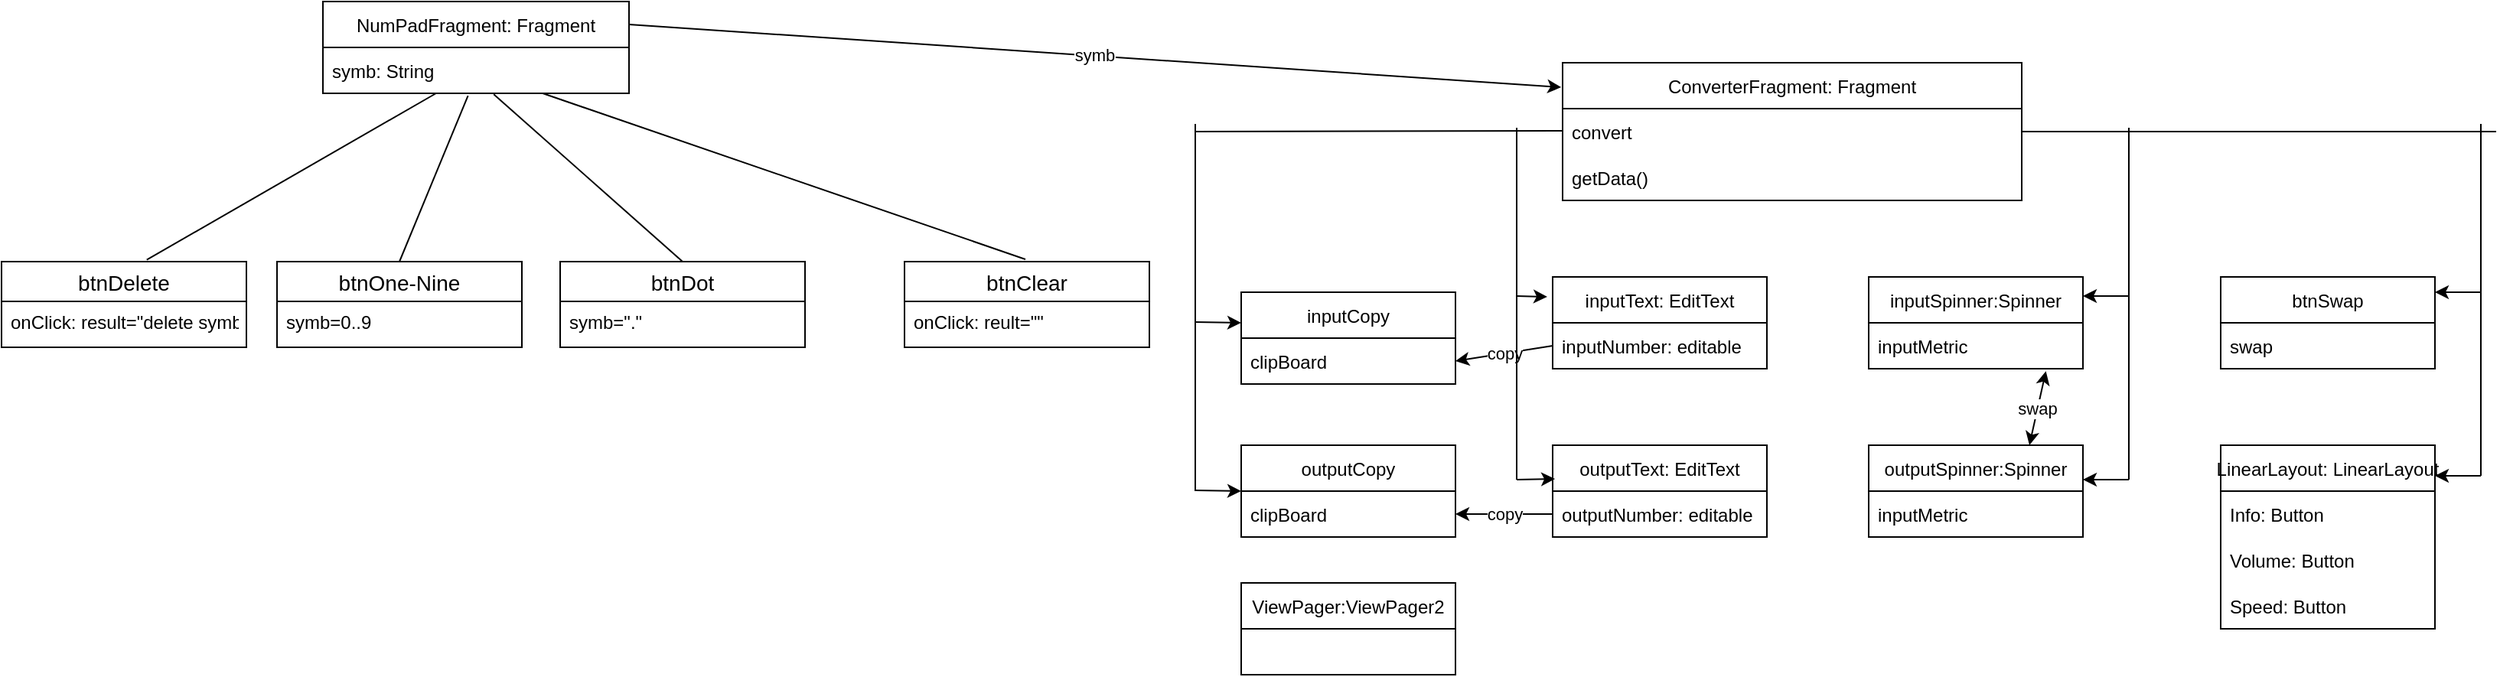 <mxfile version="13.9.9" type="device"><diagram id="gx4j6ePilPKH0MZgs1uW" name="Страница 1"><mxGraphModel dx="1913" dy="806" grid="1" gridSize="10" guides="1" tooltips="1" connect="1" arrows="1" fold="1" page="1" pageScale="1" pageWidth="827" pageHeight="1169" math="0" shadow="0"><root><mxCell id="0"/><mxCell id="1" parent="0"/><mxCell id="hdMorWyqDkZAPT7-Cres-5" value="NumPadFragment: Fragment" style="swimlane;fontStyle=0;childLayout=stackLayout;horizontal=1;startSize=30;horizontalStack=0;resizeParent=1;resizeParentMax=0;resizeLast=0;collapsible=1;marginBottom=0;" parent="1" vertex="1"><mxGeometry x="-390" y="580" width="200" height="60" as="geometry"/></mxCell><mxCell id="hdMorWyqDkZAPT7-Cres-6" value="symb: String" style="text;strokeColor=none;fillColor=none;align=left;verticalAlign=middle;spacingLeft=4;spacingRight=4;overflow=hidden;points=[[0,0.5],[1,0.5]];portConstraint=eastwest;rotatable=0;" parent="hdMorWyqDkZAPT7-Cres-5" vertex="1"><mxGeometry y="30" width="200" height="30" as="geometry"/></mxCell><mxCell id="hdMorWyqDkZAPT7-Cres-9" value="btnOne-Nine" style="swimlane;fontStyle=0;childLayout=stackLayout;horizontal=1;startSize=26;horizontalStack=0;resizeParent=1;resizeParentMax=0;resizeLast=0;collapsible=1;marginBottom=0;align=center;fontSize=14;" parent="1" vertex="1"><mxGeometry x="-420" y="750" width="160" height="56" as="geometry"/></mxCell><mxCell id="hdMorWyqDkZAPT7-Cres-10" value="symb=0..9" style="text;strokeColor=none;fillColor=none;spacingLeft=4;spacingRight=4;overflow=hidden;rotatable=0;points=[[0,0.5],[1,0.5]];portConstraint=eastwest;fontSize=12;" parent="hdMorWyqDkZAPT7-Cres-9" vertex="1"><mxGeometry y="26" width="160" height="30" as="geometry"/></mxCell><mxCell id="hdMorWyqDkZAPT7-Cres-13" value="btnDot" style="swimlane;fontStyle=0;childLayout=stackLayout;horizontal=1;startSize=26;horizontalStack=0;resizeParent=1;resizeParentMax=0;resizeLast=0;collapsible=1;marginBottom=0;align=center;fontSize=14;" parent="1" vertex="1"><mxGeometry x="-235" y="750" width="160" height="56" as="geometry"/></mxCell><mxCell id="hdMorWyqDkZAPT7-Cres-14" value="symb=&quot;.&quot;" style="text;strokeColor=none;fillColor=none;spacingLeft=4;spacingRight=4;overflow=hidden;rotatable=0;points=[[0,0.5],[1,0.5]];portConstraint=eastwest;fontSize=12;" parent="hdMorWyqDkZAPT7-Cres-13" vertex="1"><mxGeometry y="26" width="160" height="30" as="geometry"/></mxCell><mxCell id="hdMorWyqDkZAPT7-Cres-15" value="btnClear" style="swimlane;fontStyle=0;childLayout=stackLayout;horizontal=1;startSize=26;horizontalStack=0;resizeParent=1;resizeParentMax=0;resizeLast=0;collapsible=1;marginBottom=0;align=center;fontSize=14;" parent="1" vertex="1"><mxGeometry x="-10" y="750" width="160" height="56" as="geometry"/></mxCell><mxCell id="hdMorWyqDkZAPT7-Cres-16" value="onClick: reult=&quot;&quot;" style="text;strokeColor=none;fillColor=none;spacingLeft=4;spacingRight=4;overflow=hidden;rotatable=0;points=[[0,0.5],[1,0.5]];portConstraint=eastwest;fontSize=12;" parent="hdMorWyqDkZAPT7-Cres-15" vertex="1"><mxGeometry y="26" width="160" height="30" as="geometry"/></mxCell><mxCell id="hdMorWyqDkZAPT7-Cres-17" value="btnDelete" style="swimlane;fontStyle=0;childLayout=stackLayout;horizontal=1;startSize=26;horizontalStack=0;resizeParent=1;resizeParentMax=0;resizeLast=0;collapsible=1;marginBottom=0;align=center;fontSize=14;" parent="1" vertex="1"><mxGeometry x="-600" y="750" width="160" height="56" as="geometry"/></mxCell><mxCell id="hdMorWyqDkZAPT7-Cres-18" value="onClick: result=&quot;delete symbol&quot;" style="text;strokeColor=none;fillColor=none;spacingLeft=4;spacingRight=4;overflow=hidden;rotatable=0;points=[[0,0.5],[1,0.5]];portConstraint=eastwest;fontSize=12;" parent="hdMorWyqDkZAPT7-Cres-17" vertex="1"><mxGeometry y="26" width="160" height="30" as="geometry"/></mxCell><mxCell id="hdMorWyqDkZAPT7-Cres-19" value="" style="endArrow=none;html=1;rounded=0;entryX=0.474;entryY=1.051;entryDx=0;entryDy=0;entryPerimeter=0;exitX=0.5;exitY=0;exitDx=0;exitDy=0;" parent="1" source="hdMorWyqDkZAPT7-Cres-9" target="hdMorWyqDkZAPT7-Cres-6" edge="1"><mxGeometry width="50" height="50" relative="1" as="geometry"><mxPoint x="-365" y="710" as="sourcePoint"/><mxPoint x="-315" y="660" as="targetPoint"/></mxGeometry></mxCell><mxCell id="hdMorWyqDkZAPT7-Cres-20" value="" style="endArrow=none;html=1;rounded=0;entryX=0.558;entryY=1.02;entryDx=0;entryDy=0;entryPerimeter=0;exitX=0.5;exitY=0;exitDx=0;exitDy=0;" parent="1" source="hdMorWyqDkZAPT7-Cres-13" target="hdMorWyqDkZAPT7-Cres-6" edge="1"><mxGeometry width="50" height="50" relative="1" as="geometry"><mxPoint x="-164" y="748.47" as="sourcePoint"/><mxPoint x="-119.2" y="640" as="targetPoint"/></mxGeometry></mxCell><mxCell id="hdMorWyqDkZAPT7-Cres-21" value="" style="endArrow=none;html=1;rounded=0;exitX=0.5;exitY=0;exitDx=0;exitDy=0;" parent="1" target="hdMorWyqDkZAPT7-Cres-6" edge="1"><mxGeometry width="50" height="50" relative="1" as="geometry"><mxPoint x="69" y="748.47" as="sourcePoint"/><mxPoint x="113.8" y="640" as="targetPoint"/></mxGeometry></mxCell><mxCell id="hdMorWyqDkZAPT7-Cres-22" value="" style="endArrow=none;html=1;rounded=0;exitX=0.593;exitY=-0.021;exitDx=0;exitDy=0;exitPerimeter=0;" parent="1" source="hdMorWyqDkZAPT7-Cres-17" target="hdMorWyqDkZAPT7-Cres-6" edge="1"><mxGeometry width="50" height="50" relative="1" as="geometry"><mxPoint x="-500" y="738.47" as="sourcePoint"/><mxPoint x="-455.2" y="630" as="targetPoint"/></mxGeometry></mxCell><mxCell id="hdMorWyqDkZAPT7-Cres-23" value="ViewPager:ViewPager2" style="swimlane;fontStyle=0;childLayout=stackLayout;horizontal=1;startSize=30;horizontalStack=0;resizeParent=1;resizeParentMax=0;resizeLast=0;collapsible=1;marginBottom=0;" parent="1" vertex="1"><mxGeometry x="210" y="960" width="140" height="60" as="geometry"/></mxCell><mxCell id="hdMorWyqDkZAPT7-Cres-27" value="ConverterFragment: Fragment" style="swimlane;fontStyle=0;childLayout=stackLayout;horizontal=1;startSize=30;horizontalStack=0;resizeParent=1;resizeParentMax=0;resizeLast=0;collapsible=1;marginBottom=0;" parent="1" vertex="1"><mxGeometry x="420" y="620" width="300" height="90" as="geometry"/></mxCell><mxCell id="hdMorWyqDkZAPT7-Cres-28" value="convert" style="text;strokeColor=none;fillColor=none;align=left;verticalAlign=middle;spacingLeft=4;spacingRight=4;overflow=hidden;points=[[0,0.5],[1,0.5]];portConstraint=eastwest;rotatable=0;" parent="hdMorWyqDkZAPT7-Cres-27" vertex="1"><mxGeometry y="30" width="300" height="30" as="geometry"/></mxCell><mxCell id="hdMorWyqDkZAPT7-Cres-31" value="getData()" style="text;strokeColor=none;fillColor=none;align=left;verticalAlign=middle;spacingLeft=4;spacingRight=4;overflow=hidden;points=[[0,0.5],[1,0.5]];portConstraint=eastwest;rotatable=0;" parent="hdMorWyqDkZAPT7-Cres-27" vertex="1"><mxGeometry y="60" width="300" height="30" as="geometry"/></mxCell><mxCell id="hdMorWyqDkZAPT7-Cres-32" value="inputText: EditText" style="swimlane;fontStyle=0;childLayout=stackLayout;horizontal=1;startSize=30;horizontalStack=0;resizeParent=1;resizeParentMax=0;resizeLast=0;collapsible=1;marginBottom=0;" parent="1" vertex="1"><mxGeometry x="413.5" y="760" width="140" height="60" as="geometry"/></mxCell><mxCell id="hdMorWyqDkZAPT7-Cres-33" value="inputNumber: editable" style="text;strokeColor=none;fillColor=none;align=left;verticalAlign=middle;spacingLeft=4;spacingRight=4;overflow=hidden;points=[[0,0.5],[1,0.5]];portConstraint=eastwest;rotatable=0;" parent="hdMorWyqDkZAPT7-Cres-32" vertex="1"><mxGeometry y="30" width="140" height="30" as="geometry"/></mxCell><mxCell id="hdMorWyqDkZAPT7-Cres-38" value="outputText: EditText" style="swimlane;fontStyle=0;childLayout=stackLayout;horizontal=1;startSize=30;horizontalStack=0;resizeParent=1;resizeParentMax=0;resizeLast=0;collapsible=1;marginBottom=0;" parent="1" vertex="1"><mxGeometry x="413.5" y="870" width="140" height="60" as="geometry"/></mxCell><mxCell id="hdMorWyqDkZAPT7-Cres-39" value="outputNumber: editable" style="text;strokeColor=none;fillColor=none;align=left;verticalAlign=middle;spacingLeft=4;spacingRight=4;overflow=hidden;points=[[0,0.5],[1,0.5]];portConstraint=eastwest;rotatable=0;" parent="hdMorWyqDkZAPT7-Cres-38" vertex="1"><mxGeometry y="30" width="140" height="30" as="geometry"/></mxCell><mxCell id="hdMorWyqDkZAPT7-Cres-41" value="inputSpinner:Spinner" style="swimlane;fontStyle=0;childLayout=stackLayout;horizontal=1;startSize=30;horizontalStack=0;resizeParent=1;resizeParentMax=0;resizeLast=0;collapsible=1;marginBottom=0;" parent="1" vertex="1"><mxGeometry x="620" y="760" width="140" height="60" as="geometry"/></mxCell><mxCell id="hdMorWyqDkZAPT7-Cres-42" value="inputMetric" style="text;strokeColor=none;fillColor=none;align=left;verticalAlign=middle;spacingLeft=4;spacingRight=4;overflow=hidden;points=[[0,0.5],[1,0.5]];portConstraint=eastwest;rotatable=0;" parent="hdMorWyqDkZAPT7-Cres-41" vertex="1"><mxGeometry y="30" width="140" height="30" as="geometry"/></mxCell><mxCell id="hdMorWyqDkZAPT7-Cres-47" value="outputSpinner:Spinner" style="swimlane;fontStyle=0;childLayout=stackLayout;horizontal=1;startSize=30;horizontalStack=0;resizeParent=1;resizeParentMax=0;resizeLast=0;collapsible=1;marginBottom=0;" parent="1" vertex="1"><mxGeometry x="620" y="870" width="140" height="60" as="geometry"/></mxCell><mxCell id="hdMorWyqDkZAPT7-Cres-48" value="inputMetric" style="text;strokeColor=none;fillColor=none;align=left;verticalAlign=middle;spacingLeft=4;spacingRight=4;overflow=hidden;points=[[0,0.5],[1,0.5]];portConstraint=eastwest;rotatable=0;" parent="hdMorWyqDkZAPT7-Cres-47" vertex="1"><mxGeometry y="30" width="140" height="30" as="geometry"/></mxCell><mxCell id="hdMorWyqDkZAPT7-Cres-50" value="swap" style="endArrow=classic;startArrow=classic;html=1;rounded=0;entryX=0.827;entryY=1.053;entryDx=0;entryDy=0;entryPerimeter=0;exitX=0.75;exitY=0;exitDx=0;exitDy=0;" parent="1" source="hdMorWyqDkZAPT7-Cres-47" target="hdMorWyqDkZAPT7-Cres-42" edge="1"><mxGeometry width="50" height="50" relative="1" as="geometry"><mxPoint x="386" y="990" as="sourcePoint"/><mxPoint x="436" y="940" as="targetPoint"/></mxGeometry></mxCell><mxCell id="hdMorWyqDkZAPT7-Cres-51" value="inputCopy" style="swimlane;fontStyle=0;childLayout=stackLayout;horizontal=1;startSize=30;horizontalStack=0;resizeParent=1;resizeParentMax=0;resizeLast=0;collapsible=1;marginBottom=0;" parent="1" vertex="1"><mxGeometry x="210" y="770" width="140" height="60" as="geometry"/></mxCell><mxCell id="hdMorWyqDkZAPT7-Cres-52" value="clipBoard" style="text;strokeColor=none;fillColor=none;align=left;verticalAlign=middle;spacingLeft=4;spacingRight=4;overflow=hidden;points=[[0,0.5],[1,0.5]];portConstraint=eastwest;rotatable=0;" parent="hdMorWyqDkZAPT7-Cres-51" vertex="1"><mxGeometry y="30" width="140" height="30" as="geometry"/></mxCell><mxCell id="hdMorWyqDkZAPT7-Cres-55" value="outputCopy" style="swimlane;fontStyle=0;childLayout=stackLayout;horizontal=1;startSize=30;horizontalStack=0;resizeParent=1;resizeParentMax=0;resizeLast=0;collapsible=1;marginBottom=0;" parent="1" vertex="1"><mxGeometry x="210" y="870" width="140" height="60" as="geometry"/></mxCell><mxCell id="hdMorWyqDkZAPT7-Cres-56" value="clipBoard" style="text;strokeColor=none;fillColor=none;align=left;verticalAlign=middle;spacingLeft=4;spacingRight=4;overflow=hidden;points=[[0,0.5],[1,0.5]];portConstraint=eastwest;rotatable=0;" parent="hdMorWyqDkZAPT7-Cres-55" vertex="1"><mxGeometry y="30" width="140" height="30" as="geometry"/></mxCell><mxCell id="hdMorWyqDkZAPT7-Cres-57" value="copy" style="endArrow=classic;html=1;rounded=0;entryX=1;entryY=0.5;entryDx=0;entryDy=0;exitX=0;exitY=0.5;exitDx=0;exitDy=0;" parent="1" source="hdMorWyqDkZAPT7-Cres-39" target="hdMorWyqDkZAPT7-Cres-56" edge="1"><mxGeometry width="50" height="50" relative="1" as="geometry"><mxPoint x="355" y="900" as="sourcePoint"/><mxPoint x="405" y="850" as="targetPoint"/></mxGeometry></mxCell><mxCell id="hdMorWyqDkZAPT7-Cres-58" value="btnSwap" style="swimlane;fontStyle=0;childLayout=stackLayout;horizontal=1;startSize=30;horizontalStack=0;resizeParent=1;resizeParentMax=0;resizeLast=0;collapsible=1;marginBottom=0;" parent="1" vertex="1"><mxGeometry x="850" y="760" width="140" height="60" as="geometry"/></mxCell><mxCell id="hdMorWyqDkZAPT7-Cres-59" value="swap" style="text;strokeColor=none;fillColor=none;align=left;verticalAlign=middle;spacingLeft=4;spacingRight=4;overflow=hidden;points=[[0,0.5],[1,0.5]];portConstraint=eastwest;rotatable=0;" parent="hdMorWyqDkZAPT7-Cres-58" vertex="1"><mxGeometry y="30" width="140" height="30" as="geometry"/></mxCell><mxCell id="hdMorWyqDkZAPT7-Cres-60" value="copy" style="endArrow=classic;html=1;rounded=0;entryX=1;entryY=0.5;entryDx=0;entryDy=0;exitX=0;exitY=0.5;exitDx=0;exitDy=0;" parent="1" source="hdMorWyqDkZAPT7-Cres-33" target="hdMorWyqDkZAPT7-Cres-52" edge="1"><mxGeometry width="50" height="50" relative="1" as="geometry"><mxPoint x="410" y="925" as="sourcePoint"/><mxPoint x="360" y="925" as="targetPoint"/></mxGeometry></mxCell><mxCell id="hdMorWyqDkZAPT7-Cres-61" value="LinearLayout: LinearLayout" style="swimlane;fontStyle=0;childLayout=stackLayout;horizontal=1;startSize=30;horizontalStack=0;resizeParent=1;resizeParentMax=0;resizeLast=0;collapsible=1;marginBottom=0;" parent="1" vertex="1"><mxGeometry x="850" y="870" width="140" height="120" as="geometry"/></mxCell><mxCell id="hdMorWyqDkZAPT7-Cres-62" value="Info: Button" style="text;strokeColor=none;fillColor=none;align=left;verticalAlign=middle;spacingLeft=4;spacingRight=4;overflow=hidden;points=[[0,0.5],[1,0.5]];portConstraint=eastwest;rotatable=0;" parent="hdMorWyqDkZAPT7-Cres-61" vertex="1"><mxGeometry y="30" width="140" height="30" as="geometry"/></mxCell><mxCell id="hdMorWyqDkZAPT7-Cres-63" value="Volume: Button" style="text;strokeColor=none;fillColor=none;align=left;verticalAlign=middle;spacingLeft=4;spacingRight=4;overflow=hidden;points=[[0,0.5],[1,0.5]];portConstraint=eastwest;rotatable=0;" parent="hdMorWyqDkZAPT7-Cres-61" vertex="1"><mxGeometry y="60" width="140" height="30" as="geometry"/></mxCell><mxCell id="hdMorWyqDkZAPT7-Cres-64" value="Speed: Button" style="text;strokeColor=none;fillColor=none;align=left;verticalAlign=middle;spacingLeft=4;spacingRight=4;overflow=hidden;points=[[0,0.5],[1,0.5]];portConstraint=eastwest;rotatable=0;" parent="hdMorWyqDkZAPT7-Cres-61" vertex="1"><mxGeometry y="90" width="140" height="30" as="geometry"/></mxCell><mxCell id="hdMorWyqDkZAPT7-Cres-73" value="" style="endArrow=none;html=1;rounded=0;exitX=1;exitY=0.5;exitDx=0;exitDy=0;" parent="1" source="hdMorWyqDkZAPT7-Cres-28" edge="1"><mxGeometry width="50" height="50" relative="1" as="geometry"><mxPoint x="830" y="665" as="sourcePoint"/><mxPoint x="1030" y="665" as="targetPoint"/></mxGeometry></mxCell><mxCell id="hdMorWyqDkZAPT7-Cres-76" value="" style="endArrow=none;html=1;rounded=0;" parent="1" edge="1"><mxGeometry width="50" height="50" relative="1" as="geometry"><mxPoint x="1020" y="890" as="sourcePoint"/><mxPoint x="1020" y="660" as="targetPoint"/></mxGeometry></mxCell><mxCell id="hdMorWyqDkZAPT7-Cres-77" value="" style="endArrow=classic;html=1;rounded=0;" parent="1" edge="1"><mxGeometry width="50" height="50" relative="1" as="geometry"><mxPoint x="1020" y="890" as="sourcePoint"/><mxPoint x="990" y="890" as="targetPoint"/></mxGeometry></mxCell><mxCell id="hdMorWyqDkZAPT7-Cres-78" value="" style="endArrow=classic;html=1;rounded=0;" parent="1" edge="1"><mxGeometry width="50" height="50" relative="1" as="geometry"><mxPoint x="1020" y="770" as="sourcePoint"/><mxPoint x="990" y="770" as="targetPoint"/></mxGeometry></mxCell><mxCell id="hdMorWyqDkZAPT7-Cres-82" value="" style="endArrow=none;html=1;rounded=0;" parent="1" edge="1"><mxGeometry width="50" height="50" relative="1" as="geometry"><mxPoint x="790" y="892.5" as="sourcePoint"/><mxPoint x="790" y="662.5" as="targetPoint"/></mxGeometry></mxCell><mxCell id="hdMorWyqDkZAPT7-Cres-83" value="" style="endArrow=classic;html=1;rounded=0;" parent="1" edge="1"><mxGeometry width="50" height="50" relative="1" as="geometry"><mxPoint x="790" y="892.5" as="sourcePoint"/><mxPoint x="760" y="892.5" as="targetPoint"/></mxGeometry></mxCell><mxCell id="hdMorWyqDkZAPT7-Cres-84" value="" style="endArrow=classic;html=1;rounded=0;" parent="1" edge="1"><mxGeometry width="50" height="50" relative="1" as="geometry"><mxPoint x="790" y="772.5" as="sourcePoint"/><mxPoint x="760" y="772.5" as="targetPoint"/></mxGeometry></mxCell><mxCell id="hdMorWyqDkZAPT7-Cres-85" value="" style="endArrow=none;html=1;rounded=0;" parent="1" edge="1"><mxGeometry width="50" height="50" relative="1" as="geometry"><mxPoint x="390" y="892.5" as="sourcePoint"/><mxPoint x="390" y="662.5" as="targetPoint"/></mxGeometry></mxCell><mxCell id="hdMorWyqDkZAPT7-Cres-86" value="" style="endArrow=classic;html=1;rounded=0;entryX=0.011;entryY=0.367;entryDx=0;entryDy=0;entryPerimeter=0;" parent="1" target="hdMorWyqDkZAPT7-Cres-38" edge="1"><mxGeometry width="50" height="50" relative="1" as="geometry"><mxPoint x="390" y="892.5" as="sourcePoint"/><mxPoint x="360" y="892.5" as="targetPoint"/></mxGeometry></mxCell><mxCell id="hdMorWyqDkZAPT7-Cres-87" value="" style="endArrow=classic;html=1;rounded=0;" parent="1" edge="1"><mxGeometry width="50" height="50" relative="1" as="geometry"><mxPoint x="390" y="772.5" as="sourcePoint"/><mxPoint x="410" y="773" as="targetPoint"/></mxGeometry></mxCell><mxCell id="hdMorWyqDkZAPT7-Cres-88" value="" style="endArrow=none;html=1;rounded=0;" parent="1" edge="1"><mxGeometry width="50" height="50" relative="1" as="geometry"><mxPoint x="180" y="665" as="sourcePoint"/><mxPoint x="420" y="664.5" as="targetPoint"/></mxGeometry></mxCell><mxCell id="hdMorWyqDkZAPT7-Cres-89" value="" style="endArrow=none;html=1;rounded=0;" parent="1" edge="1"><mxGeometry width="50" height="50" relative="1" as="geometry"><mxPoint x="180" y="900" as="sourcePoint"/><mxPoint x="180" y="660" as="targetPoint"/></mxGeometry></mxCell><mxCell id="hdMorWyqDkZAPT7-Cres-90" value="" style="endArrow=classic;html=1;rounded=0;" parent="1" edge="1"><mxGeometry width="50" height="50" relative="1" as="geometry"><mxPoint x="180" y="789.5" as="sourcePoint"/><mxPoint x="210" y="790" as="targetPoint"/></mxGeometry></mxCell><mxCell id="hdMorWyqDkZAPT7-Cres-91" value="" style="endArrow=classic;html=1;rounded=0;" parent="1" edge="1"><mxGeometry width="50" height="50" relative="1" as="geometry"><mxPoint x="180" y="899.5" as="sourcePoint"/><mxPoint x="210" y="900" as="targetPoint"/></mxGeometry></mxCell><mxCell id="hdMorWyqDkZAPT7-Cres-92" value="symb" style="endArrow=classic;html=1;rounded=0;exitX=1;exitY=0.25;exitDx=0;exitDy=0;entryX=-0.003;entryY=0.178;entryDx=0;entryDy=0;entryPerimeter=0;" parent="1" source="hdMorWyqDkZAPT7-Cres-5" target="hdMorWyqDkZAPT7-Cres-27" edge="1"><mxGeometry width="50" height="50" relative="1" as="geometry"><mxPoint x="50" y="580" as="sourcePoint"/><mxPoint x="100" y="530" as="targetPoint"/></mxGeometry></mxCell></root></mxGraphModel></diagram></mxfile>